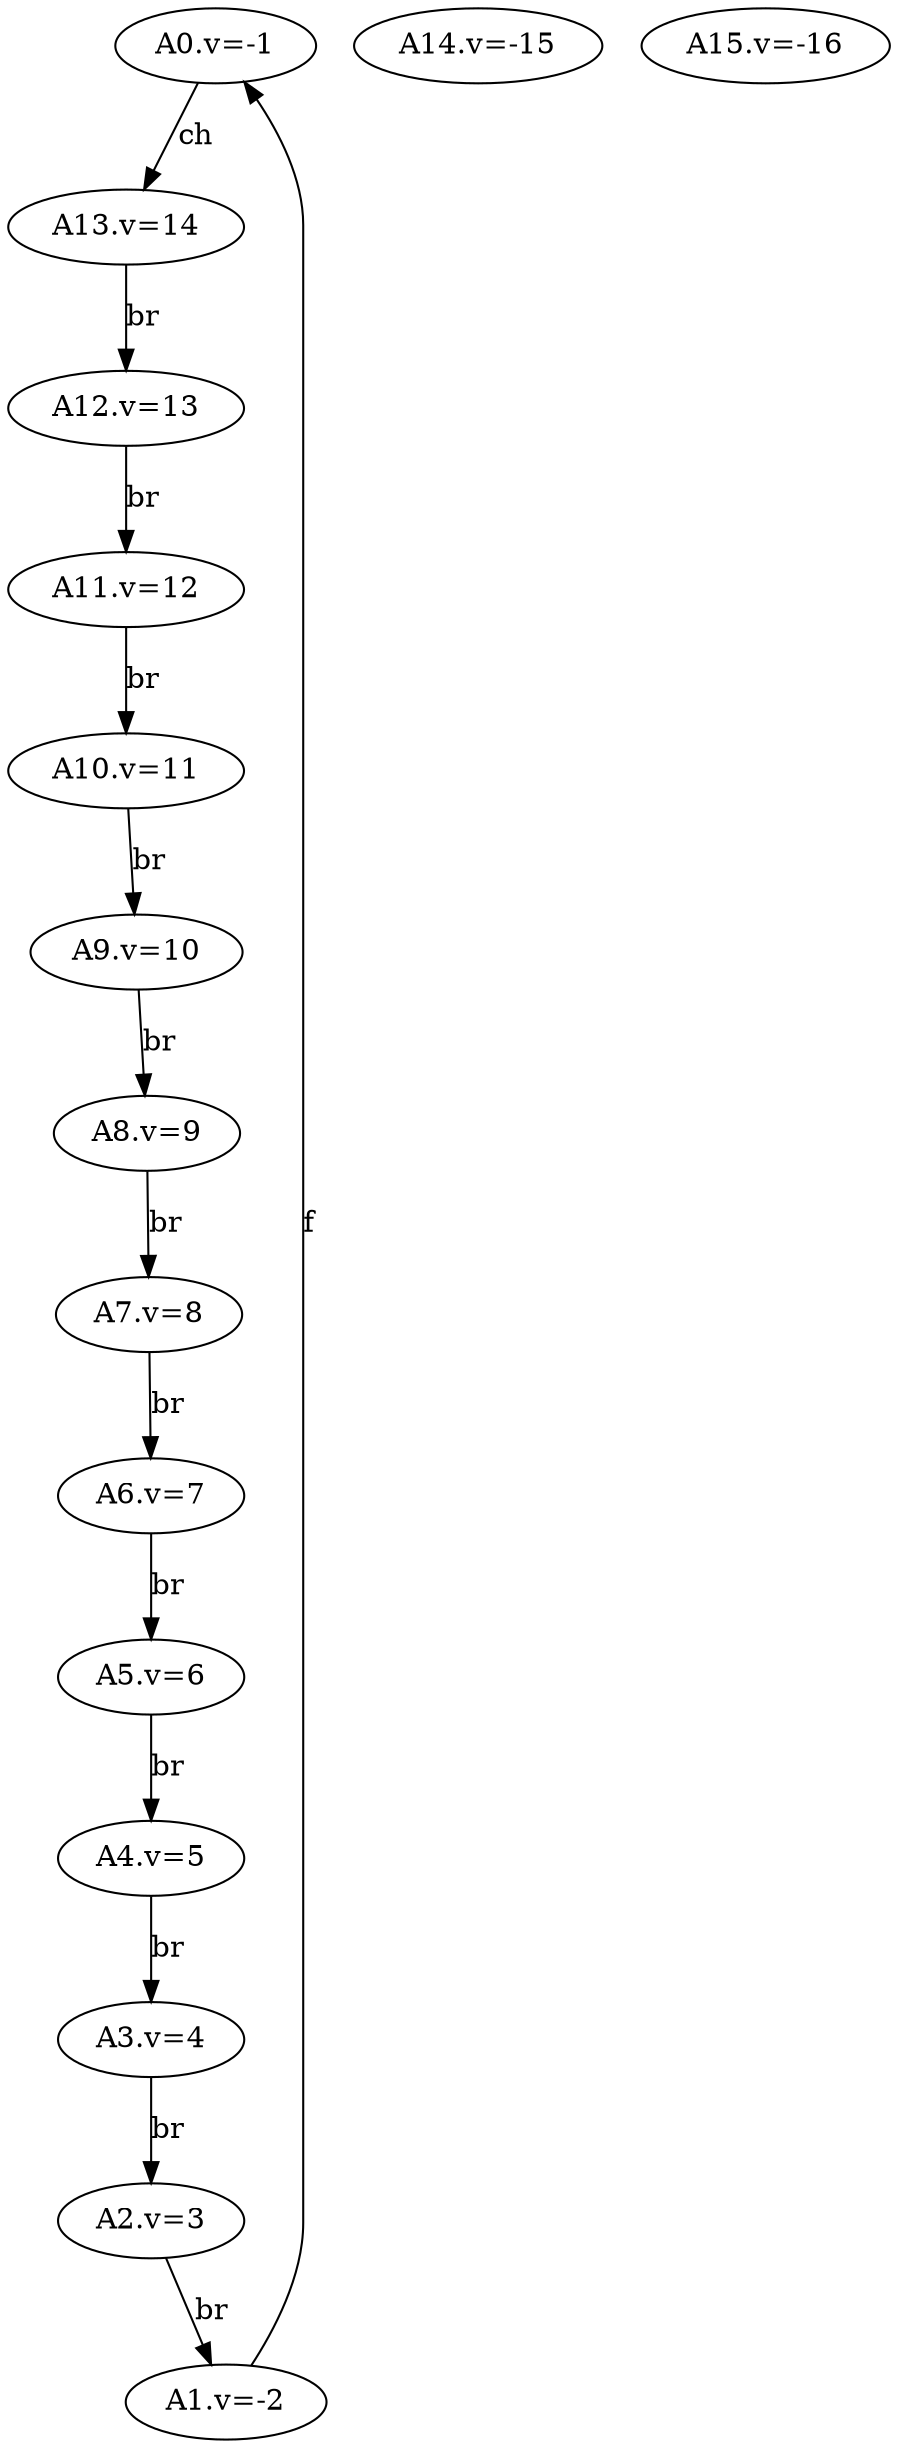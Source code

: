 digraph {
A0 [label="A0.v=-1"]
A1 [label="A1.v=-2"]
A2 [label="A2.v=3"]
A3 [label="A3.v=4"]
A4 [label="A4.v=5"]
A5 [label="A5.v=6"]
A6 [label="A6.v=7"]
A7 [label="A7.v=8"]
A8 [label="A8.v=9"]
A9 [label="A9.v=10"]
A10 [label="A10.v=11"]
A11 [label="A11.v=12"]
A12 [label="A12.v=13"]
A13 [label="A13.v=14"]
A14 [label="A14.v=-15"]
A15 [label="A15.v=-16"]
A0 -> A13 [label="ch"]
A1 -> A0 [label="f"]
A2 -> A1 [label="br"]
A3 -> A2 [label="br"]
A4 -> A3 [label="br"]
A5 -> A4 [label="br"]
A6 -> A5 [label="br"]
A7 -> A6 [label="br"]
A8 -> A7 [label="br"]
A9 -> A8 [label="br"]
A10 -> A9 [label="br"]
A11 -> A10 [label="br"]
A12 -> A11 [label="br"]
A13 -> A12 [label="br"]
}
